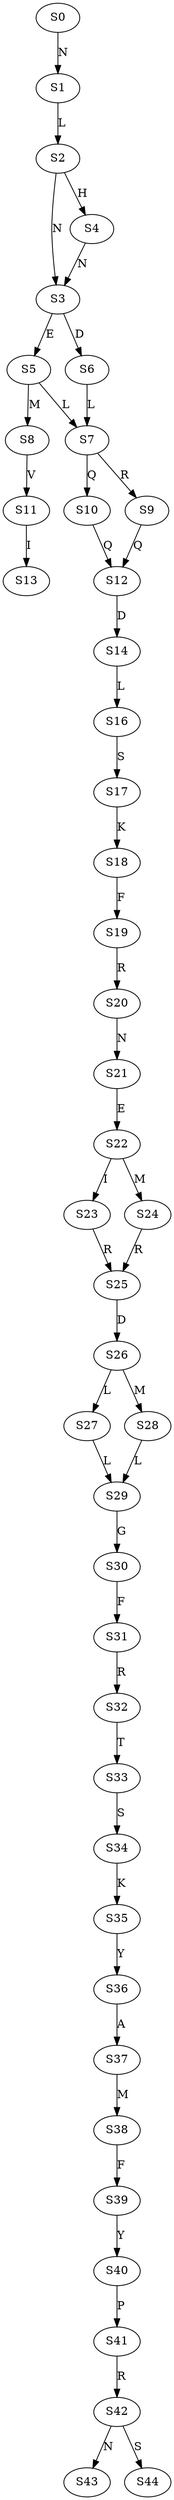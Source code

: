 strict digraph  {
	S0 -> S1 [ label = N ];
	S1 -> S2 [ label = L ];
	S2 -> S3 [ label = N ];
	S2 -> S4 [ label = H ];
	S3 -> S5 [ label = E ];
	S3 -> S6 [ label = D ];
	S4 -> S3 [ label = N ];
	S5 -> S7 [ label = L ];
	S5 -> S8 [ label = M ];
	S6 -> S7 [ label = L ];
	S7 -> S9 [ label = R ];
	S7 -> S10 [ label = Q ];
	S8 -> S11 [ label = V ];
	S9 -> S12 [ label = Q ];
	S10 -> S12 [ label = Q ];
	S11 -> S13 [ label = I ];
	S12 -> S14 [ label = D ];
	S14 -> S16 [ label = L ];
	S16 -> S17 [ label = S ];
	S17 -> S18 [ label = K ];
	S18 -> S19 [ label = F ];
	S19 -> S20 [ label = R ];
	S20 -> S21 [ label = N ];
	S21 -> S22 [ label = E ];
	S22 -> S23 [ label = I ];
	S22 -> S24 [ label = M ];
	S23 -> S25 [ label = R ];
	S24 -> S25 [ label = R ];
	S25 -> S26 [ label = D ];
	S26 -> S27 [ label = L ];
	S26 -> S28 [ label = M ];
	S27 -> S29 [ label = L ];
	S28 -> S29 [ label = L ];
	S29 -> S30 [ label = G ];
	S30 -> S31 [ label = F ];
	S31 -> S32 [ label = R ];
	S32 -> S33 [ label = T ];
	S33 -> S34 [ label = S ];
	S34 -> S35 [ label = K ];
	S35 -> S36 [ label = Y ];
	S36 -> S37 [ label = A ];
	S37 -> S38 [ label = M ];
	S38 -> S39 [ label = F ];
	S39 -> S40 [ label = Y ];
	S40 -> S41 [ label = P ];
	S41 -> S42 [ label = R ];
	S42 -> S43 [ label = N ];
	S42 -> S44 [ label = S ];
}
